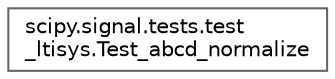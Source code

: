 digraph "Graphical Class Hierarchy"
{
 // LATEX_PDF_SIZE
  bgcolor="transparent";
  edge [fontname=Helvetica,fontsize=10,labelfontname=Helvetica,labelfontsize=10];
  node [fontname=Helvetica,fontsize=10,shape=box,height=0.2,width=0.4];
  rankdir="LR";
  Node0 [id="Node000000",label="scipy.signal.tests.test\l_ltisys.Test_abcd_normalize",height=0.2,width=0.4,color="grey40", fillcolor="white", style="filled",URL="$da/d6a/classscipy_1_1signal_1_1tests_1_1test__ltisys_1_1Test__abcd__normalize.html",tooltip=" "];
}
